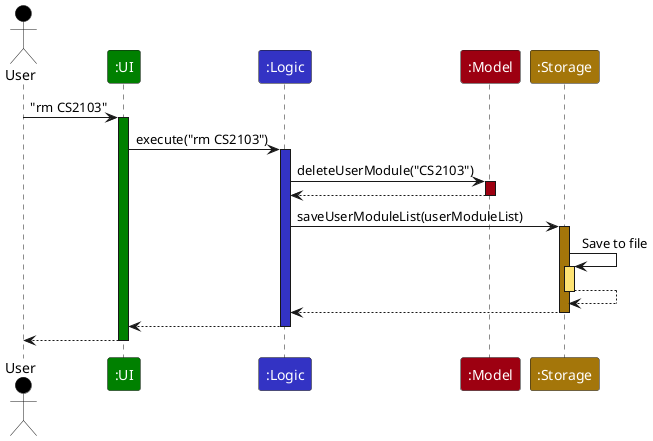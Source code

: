 @startuml

skinparam sequence {
 ActorFontColor black
 ParticipantFontColor white
}

actor User as User #black
participant ":UI" as UI #green
participant ":Logic" as Logic #3333C4
participant ":Model" as Model #9D0011
participant ":Storage" as Storage #A4760A

User->UI : "rm CS2103"
activate UI #green

UI->Logic : execute("rm CS2103")
activate Logic #3333C4

Logic->Model : deleteUserModule("CS2103")
activate Model #9D0011

Model-->Logic
deactivate Model

Logic->Storage : saveUserModuleList(userModuleList)
activate Storage #A4760A

Storage->Storage : Save to file
activate Storage #FEE373

Storage-->Storage
deactivate Storage

Storage-->Logic
deactivate Storage

Logic-->UI
deactivate Logic

UI-->User
deactivate UI




@enduml
